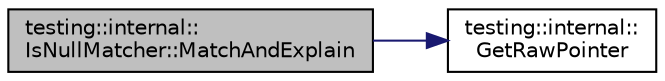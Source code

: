 digraph "testing::internal::IsNullMatcher::MatchAndExplain"
{
  edge [fontname="Helvetica",fontsize="10",labelfontname="Helvetica",labelfontsize="10"];
  node [fontname="Helvetica",fontsize="10",shape=record];
  rankdir="LR";
  Node4 [label="testing::internal::\lIsNullMatcher::MatchAndExplain",height=0.2,width=0.4,color="black", fillcolor="grey75", style="filled", fontcolor="black"];
  Node4 -> Node5 [color="midnightblue",fontsize="10",style="solid",fontname="Helvetica"];
  Node5 [label="testing::internal::\lGetRawPointer",height=0.2,width=0.4,color="black", fillcolor="white", style="filled",URL="$d0/da7/namespacetesting_1_1internal.html#ae88d1a6f95165c43c27a6c0e2d357e61"];
}
